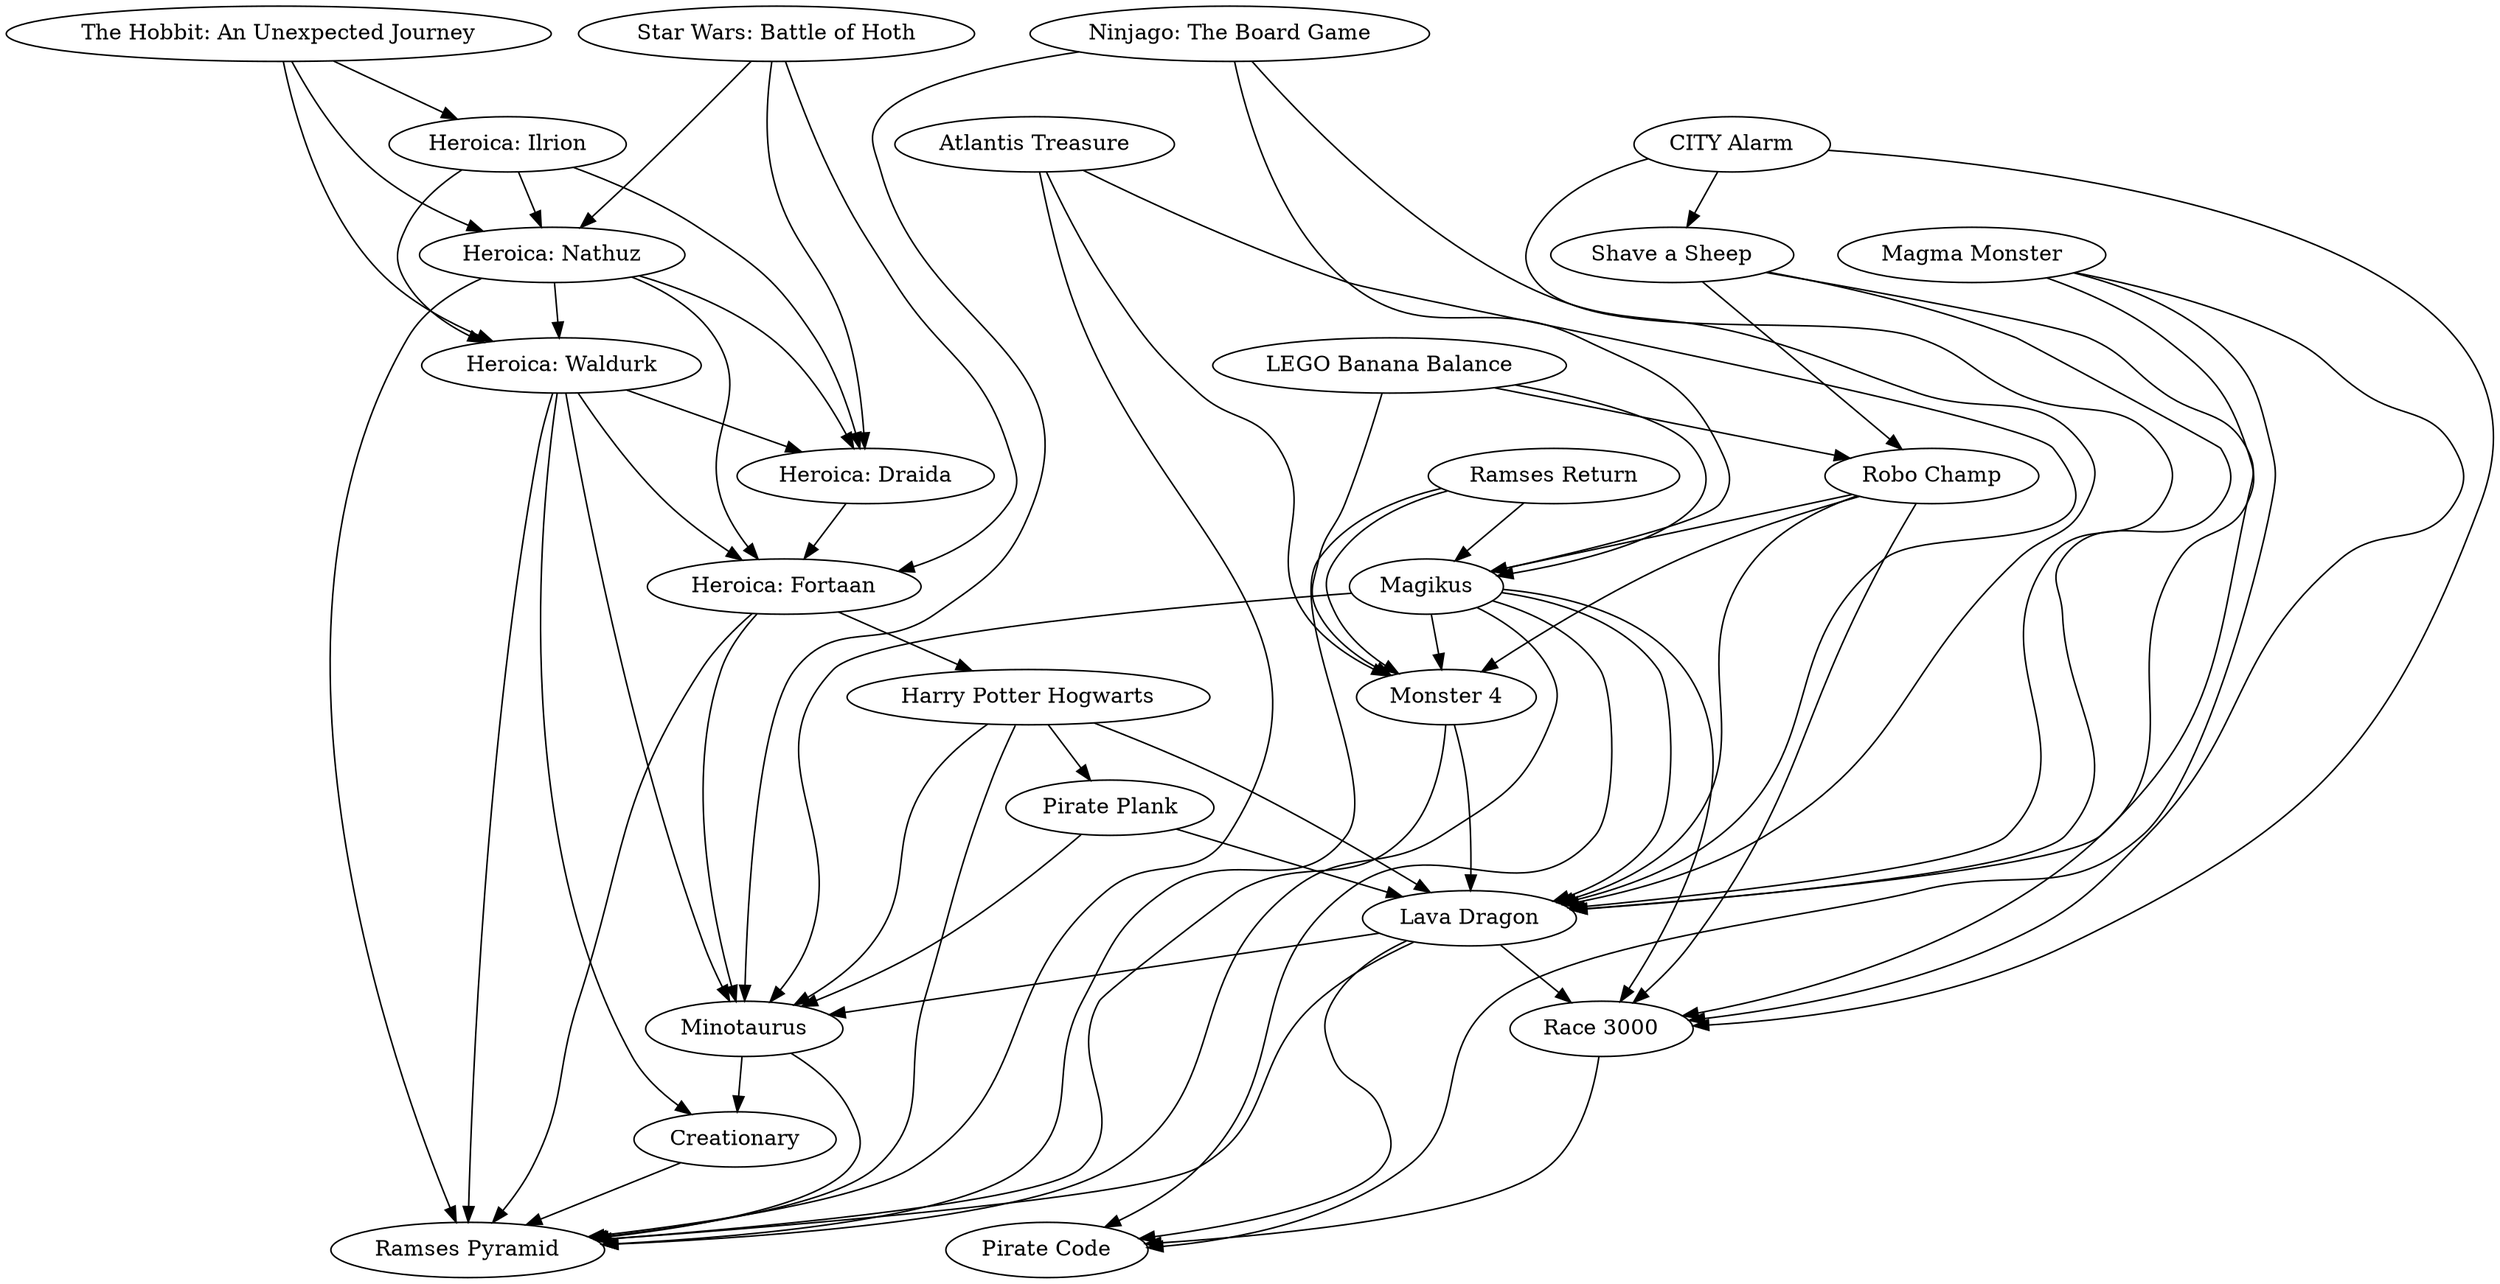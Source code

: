 digraph G {
"Creationary" -> "Ramses Pyramid" ["weight"=0.155767285342254]
"Minotaurus" -> "Ramses Pyramid" ["weight"=0.240328890771481]
"Lava Dragon" -> "Ramses Pyramid" ["weight"=0.170910412275922]
"Monster 4" -> "Ramses Pyramid" ["weight"=0.216166313157411]
"Magikus" -> "Ramses Pyramid" ["weight"=0.201951562601205]
"Harry Potter Hogwarts" -> "Ramses Pyramid" ["weight"=0.181238677500605]
"Atlantis Treasure" -> "Ramses Pyramid" ["weight"=0.174058861533609]
"Ramses Return" -> "Ramses Pyramid" ["weight"=0.184495926567214]
"Heroica: Fortaan" -> "Ramses Pyramid" ["weight"=0.200179946232008]
"Heroica: Waldurk" -> "Ramses Pyramid" ["weight"=0.188058256077021]
"Heroica: Nathuz" -> "Ramses Pyramid" ["weight"=0.192833739230823]
"Minotaurus" -> "Creationary" ["weight"=0.142282515598212]
"Heroica: Waldurk" -> "Creationary" ["weight"=0.127094568833491]
"Lava Dragon" -> "Minotaurus" ["weight"=0.213012680556119]
"Magikus" -> "Minotaurus" ["weight"=0.153092743256551]
"Pirate Plank" -> "Minotaurus" ["weight"=0.154315880243208]
"Harry Potter Hogwarts" -> "Minotaurus" ["weight"=0.187000680382899]
"Ninjago: The Board Game" -> "Minotaurus" ["weight"=0.182608244308856]
"Heroica: Fortaan" -> "Minotaurus" ["weight"=0.196056999108251]
"Heroica: Waldurk" -> "Minotaurus" ["weight"=0.187087024697035]
"Lava Dragon" -> "Pirate Code" ["weight"=0.192276069677901]
"Lava Dragon" -> "Race 3000" ["weight"=0.248620036189328]
"Monster 4" -> "Lava Dragon" ["weight"=0.227465282005911]
"Magikus" -> "Lava Dragon" ["weight"=0.236397298838962]
"Robo Champ" -> "Lava Dragon" ["weight"=0.238317130564645]
"Shave a Sheep" -> "Lava Dragon" ["weight"=0.171334698867209]
"Magma Monster" -> "Lava Dragon" ["weight"=0.163553167819183]
"Pirate Plank" -> "Lava Dragon" ["weight"=0.171215992507677]
"Harry Potter Hogwarts" -> "Lava Dragon" ["weight"=0.159511267307765]
"Atlantis Treasure" -> "Lava Dragon" ["weight"=0.162764422381975]
"Ninjago: The Board Game" -> "Lava Dragon" ["weight"=0.179913049485182]
"CITY Alarm" -> "Lava Dragon" ["weight"=0.164026357513223]
"Magikus" -> "Monster 4" ["weight"=0.224290081679908]
"Robo Champ" -> "Monster 4" ["weight"=0.22952526003679]
"Atlantis Treasure" -> "Monster 4" ["weight"=0.216195996159319]
"Ramses Return" -> "Monster 4" ["weight"=0.141924486497493]
"LEGO Banana Balance" -> "Monster 4" ["weight"=0.17768614402518]
"Magikus" -> "Pirate Code" ["weight"=0.235673777857238]
"Magikus" -> "Race 3000" ["weight"=0.199141969811107]
"Robo Champ" -> "Magikus" ["weight"=0.255048232850183]
"Ramses Return" -> "Magikus" ["weight"=0.114889682529571]
"LEGO Banana Balance" -> "Magikus" ["weight"=0.15545529820014]
"Ninjago: The Board Game" -> "Magikus" ["weight"=0.123441759050773]
"Harry Potter Hogwarts" -> "Pirate Plank" ["weight"=0.171702216068102]
"Heroica: Fortaan" -> "Harry Potter Hogwarts" ["weight"=0.170373342248266]
"Heroica: Draida" -> "Heroica: Fortaan" ["weight"=0.629479157279557]
"Heroica: Waldurk" -> "Heroica: Fortaan" ["weight"=0.669305488615364]
"Heroica: Nathuz" -> "Heroica: Fortaan" ["weight"=0.637183448415261]
"Star Wars: Battle of Hoth" -> "Heroica: Fortaan" ["weight"=0.150582431867849]
"Heroica: Waldurk" -> "Heroica: Draida" ["weight"=0.770510129630155]
"Heroica: Nathuz" -> "Heroica: Waldurk" ["weight"=0.775297204222164]
"Heroica: Ilrion" -> "Heroica: Waldurk" ["weight"=0.588266829257989]
"The Hobbit: An Unexpected Journey" -> "Heroica: Waldurk" ["weight"=0.160809490164517]
"Heroica: Nathuz" -> "Heroica: Draida" ["weight"=0.783836686906717]
"Heroica: Ilrion" -> "Heroica: Nathuz" ["weight"=0.576591339552531]
"Star Wars: Battle of Hoth" -> "Heroica: Nathuz" ["weight"=0.135524514915217]
"The Hobbit: An Unexpected Journey" -> "Heroica: Nathuz" ["weight"=0.157110726164776]
"Race 3000" -> "Pirate Code" ["weight"=0.239791641153723]
"Magma Monster" -> "Pirate Code" ["weight"=0.170697992707442]
"Robo Champ" -> "Race 3000" ["weight"=0.254062625714594]
"Shave a Sheep" -> "Race 3000" ["weight"=0.161465165041731]
"Magma Monster" -> "Race 3000" ["weight"=0.190428867965946]
"CITY Alarm" -> "Race 3000" ["weight"=0.200287252468439]
"Shave a Sheep" -> "Robo Champ" ["weight"=0.177378680091273]
"LEGO Banana Balance" -> "Robo Champ" ["weight"=0.15024391718729]
"CITY Alarm" -> "Shave a Sheep" ["weight"=0.16551351891889]
"Heroica: Ilrion" -> "Heroica: Draida" ["weight"=0.603980442907736]
"Star Wars: Battle of Hoth" -> "Heroica: Draida" ["weight"=0.136144706009467]
"The Hobbit: An Unexpected Journey" -> "Heroica: Ilrion" ["weight"=0.166126596983266]
"Ramses Pyramid" ["id"=41259 "l"="8.175888692453603,-17.914361203149" "label"="Ramses Pyramid" "rating"="4.97332" "complexity"="1.2195" "min_players"="2" "max_players"="4" "min_players_rec"="2" "max_players_rec"="4" "min_players_best"="4" "max_players_best"="4" "min_time"="20" "max_time"="20" "bayes_rating"="5.37786" "year"="2009" "size"="0.059311862372474496"]
"Creationary" ["id"=41833 "l"="8.280757714463684,-17.712783618347732" "label"="Creationary" "rating"="5.90994" "complexity"="1.3506" "min_players"="3" "max_players"="8" "min_players_rec"="3" "max_players_rec"="8" "min_players_best"="4" "max_players_best"="6" "min_time"="30" "max_time"="60" "bayes_rating"="5.67582" "year"="2009" "size"="0.1930386077215443"]
"Minotaurus" ["id"=41835 "l"="8.339252643494511,-17.865694871857308" "label"="Minotaurus" "rating"="5.62042" "complexity"="1.1714" "min_players"="2" "max_players"="4" "min_players_rec"="2" "max_players_rec"="4" "min_players_best"="4" "max_players_best"="4" "min_time"="25" "max_time"="25" "bayes_rating"="5.51582" "year"="2009" "size"="0.10382076415283056"]
"Pirate Code" ["id"=46743 "l"="8.54349084629205,-18.17421680317545" "label"="Pirate Code" "rating"="5.1589" "complexity"="1.3333" "min_players"="2" "max_players"="4" "min_players_rec"="2" "max_players_rec"="4" "min_players_best"="4" "max_players_best"="4" "min_time"="15" "max_time"="15" "bayes_rating"="5.47295" "year"="2009" "size"="0.015403080616123225"]
"Race 3000" ["id"=46744 "l"="8.726295864499585,-18.099101629646615" "label"="Race 3000" "rating"="4.72346" "complexity"="1.1176" "min_players"="2" "max_players"="4" "min_players_rec"="3" "max_players_rec"="4" "min_players_best"="4" "max_players_best"="4" "min_time"="20" "max_time"="20" "bayes_rating"="5.42781" "year"="2009" "size"="0.021104220844168835"]
"Lava Dragon" ["id"=46745 "l"="8.56955492261708,-17.99822733385031" "label"="Lava Dragon" "rating"="5.10533" "complexity"="1.1515" "min_players"="2" "max_players"="4" "min_players_rec"="2" "max_players_rec"="4" "min_players_best"="4" "max_players_best"="4" "min_time"="15" "max_time"="25" "bayes_rating"="5.45586" "year"="2009" "size"="0.027205441088217642"]
"Monster 4" ["id"=46746 "l"="8.36700267086454,-17.99635781514898" "label"="Monster 4" "rating"="5.18858" "complexity"="1.0909" "min_players"="2" "max_players"="4" "min_players_rec"="2" "max_players_rec"="4" "min_players_best"="4" "max_players_best"="4" "min_time"="15" "max_time"="15" "bayes_rating"="5.47362" "year"="2009" "size"="0.016203240648129627"]
"Magikus" ["id"=46747 "l"="8.414794026836447,-18.072544313831116" "label"="Magikus" "rating"="4.69561" "complexity"="1.0" "min_players"="2" "max_players"="4" "min_players_rec"="3" "max_players_rec"="4" "min_players_best"="4" "max_players_best"="4" "min_time"="10" "max_time"="10" "bayes_rating"="5.4259" "year"="2009" "size"="0.02050410082016403"]
"Robo Champ" ["id"=46748 "l"="8.583415931506014,-18.09570658150485" "label"="Robo Champ" "rating"="4.57932" "complexity"="1.0833" "min_players"="2" "max_players"="3" "min_players_rec"="2" "max_players_rec"="3" "min_players_best"="3" "max_players_best"="3" "min_time"="10" "max_time"="10" "bayes_rating"="5.42337" "year"="2009" "size"="0.01920384076815363"]
"Shave a Sheep" ["id"=63897 "l"="8.906185714375026,-18.108069466948333" "label"="Shave a Sheep" "rating"="5.49392" "complexity"="1.0333" "min_players"="2" "max_players"="4" "min_players_rec"="2" "max_players_rec"="4" "min_players_best"="4" "max_players_best"="4" "min_time"="10" "max_time"="15" "bayes_rating"="5.48669" "year"="2010" "size"="0.036207241448289657"]
"Magma Monster" ["id"=63899 "l"="8.752200622186058,-18.205609838230014" "label"="Magma Monster" "rating"="5.32451" "complexity"="1.1667" "min_players"="2" "max_players"="4" "min_players_rec"="2" "max_players_rec"="4" "min_players_best"="3" "max_players_best"="4" "min_time"="10" "max_time"="20" "bayes_rating"="5.49121" "year"="2010" "size"="0.010202040408081616"]
"Pirate Plank" ["id"=63900 "l"="8.659244101739304,-17.812538933425017" "label"="Pirate Plank" "rating"="5.49639" "complexity"="1.0769" "min_players"="2" "max_players"="4" "min_players_rec"="3" "max_players_rec"="4" "min_players_best"="4" "max_players_best"="4" "min_time"="20" "max_time"="20" "bayes_rating"="5.49492" "year"="2010" "size"="0.02080416083216643"]
"Harry Potter Hogwarts" ["id"=67436 "l"="8.416988767880419,-17.786682252707337" "label"="Harry Potter Hogwarts" "rating"="5.99878" "complexity"="1.48" "min_players"="2" "max_players"="4" "min_players_rec"="2" "max_players_rec"="4" "min_players_best"="4" "max_players_best"="4" "min_time"="20" "max_time"="20" "bayes_rating"="5.59116" "year"="2010" "size"="0.0622124424884977"]
"Atlantis Treasure" ["id"=77344 "l"="8.215108650175118,-18.063906893246905" "label"="Atlantis Treasure" "rating"="5.5094" "complexity"="1.5556" "min_players"="2" "max_players"="4" "min_players_rec"="3" "max_players_rec"="4" "min_players_best"="2" "max_players_best"="4" "min_time"="10" "max_time"="10" "bayes_rating"="5.49848" "year"="2010" "size"="0.011702340468093618"]
"Ramses Return" ["id"=89927 "l"="8.031925411663554,-18.04311567381428" "label"="Ramses Return" "rating"="5.3182" "complexity"="1.0" "min_players"="2" "max_players"="4" "min_players_rec"="2" "max_players_rec"="4" "min_players_best"="4" "max_players_best"="4" "min_time"="10" "max_time"="10" "bayes_rating"="5.48342" "year"="2011" "size"="0.017803560712142428"]
"LEGO Banana Balance" ["id"=89928 "l"="8.706377831036226,-17.9571816837956" "label"="LEGO Banana Balance" "rating"="4.63684" "complexity"="1.125" "min_players"="2" "max_players"="4" "min_players_rec"="2" "max_players_rec"="4" "min_players_best"="2" "max_players_best"="4" "min_time"="5" "max_time"="5" "bayes_rating"="5.45761" "year"="2011" "size"="0.011402280456091218"]
"Ninjago: The Board Game" ["id"=89956 "l"="8.587471141925676,-17.87901426918115" "label"="Ninjago: The Board Game" "rating"="5.28472" "complexity"="1.2667" "min_players"="2" "max_players"="4" "min_players_rec"="2" "max_players_rec"="4" "min_players_best"="2" "max_players_best"="4" "min_time"="15" "max_time"="25" "bayes_rating"="5.47828" "year"="2011" "size"="0.017603520704140826"]
"Heroica: Fortaan" ["id"=94731 "l"="8.072273111732237,-17.759661882064286" "label"="Heroica: Fortaan" "rating"="5.95652" "complexity"="1.4118" "min_players"="2" "max_players"="4" "min_players_rec"="2" "max_players_rec"="5" "min_players_best"="2" "max_players_best"="2" "min_time"="20" "max_time"="20" "bayes_rating"="5.60966" "year"="2011" "size"="0.09281856371274255"]
"Heroica: Draida" ["id"=94732 "l"="7.956502583398128,-17.734986283252866" "label"="Heroica: Draida" "rating"="5.88675" "complexity"="1.4643" "min_players"="2" "max_players"="2" "min_players_rec"="2" "max_players_rec"="2" "min_players_best"="2" "max_players_best"="2" "min_time"="5" "max_time"="10" "bayes_rating"="5.55377" "year"="2011" "size"="0.04980996199239848"]
"Heroica: Waldurk" ["id"=94733 "l"="7.99462537529263,-17.79255651194399" "label"="Heroica: Waldurk" "rating"="5.96787" "complexity"="1.3103" "min_players"="2" "max_players"="3" "min_players_rec"="2" "max_players_rec"="4" "min_players_best"="3" "max_players_best"="3" "min_time"="15" "max_time"="15" "bayes_rating"="5.58604" "year"="2011" "size"="0.05671134226845369"]
"Heroica: Nathuz" ["id"=94734 "l"="7.9081241136672995,-17.784825361378477" "label"="Heroica: Nathuz" "rating"="5.97876" "complexity"="1.5" "min_players"="2" "max_players"="3" "min_players_rec"="2" "max_players_rec"="4" "min_players_best"="2" "max_players_best"="2" "min_time"="15" "max_time"="15" "bayes_rating"="5.5753" "year"="2011" "size"="0.052410482096419284"]
"Heroica: Ilrion" ["id"=116877 "l"="7.848516584408552,-17.743817707892592" "label"="Heroica: Ilrion" "rating"="6.35591" "complexity"="1.5" "min_players"="2" "max_players"="3" "min_players_rec"="2" "max_players_rec"="4" "min_players_best"="2" "max_players_best"="2" "min_time"="20" "max_time"="20" "bayes_rating"="5.5779" "year"="2012" "size"="0.023704740948189636"]
"CITY Alarm" ["id"=116978 "l"="8.908476281182978,-17.99886541543513" "label"="CITY Alarm" "rating"="5.81161" "complexity"="1.25" "min_players"="2" "max_players"="4" "min_players_rec"="2" "max_players_rec"="4" "min_players_best"="2" "max_players_best"="4" "min_time"="15" "max_time"="15" "bayes_rating"="5.51231" "year"="2012" "size"="0.015503100620124026"]
"Star Wars: Battle of Hoth" ["id"=116981 "l"="7.701416771669441,-17.666160816831" "label"="Star Wars: Battle of Hoth" "rating"="6.01409" "complexity"="1.15" "min_players"="2" "max_players"="4" "min_players_rec"="2" "max_players_rec"="2" "min_players_best"="2" "max_players_best"="2" "min_time"="15" "max_time"="15" "bayes_rating"="5.55781" "year"="2012" "size"="0.029405881176235247"]
"The Hobbit: An Unexpected Journey" ["id"=131530 "l"="7.8907047883228385,-17.621419055818798" "label"="The Hobbit: An Unexpected Journey" "rating"="5.51635" "complexity"="1.3333" "min_players"="2" "max_players"="4" "min_players_rec"="2" "max_players_rec"="4" "min_players_best"="2" "max_players_best"="4" "min_time"="15" "max_time"="15" "bayes_rating"="5.49254" "year"="2012" "size"="0.015903180636127227"]
}